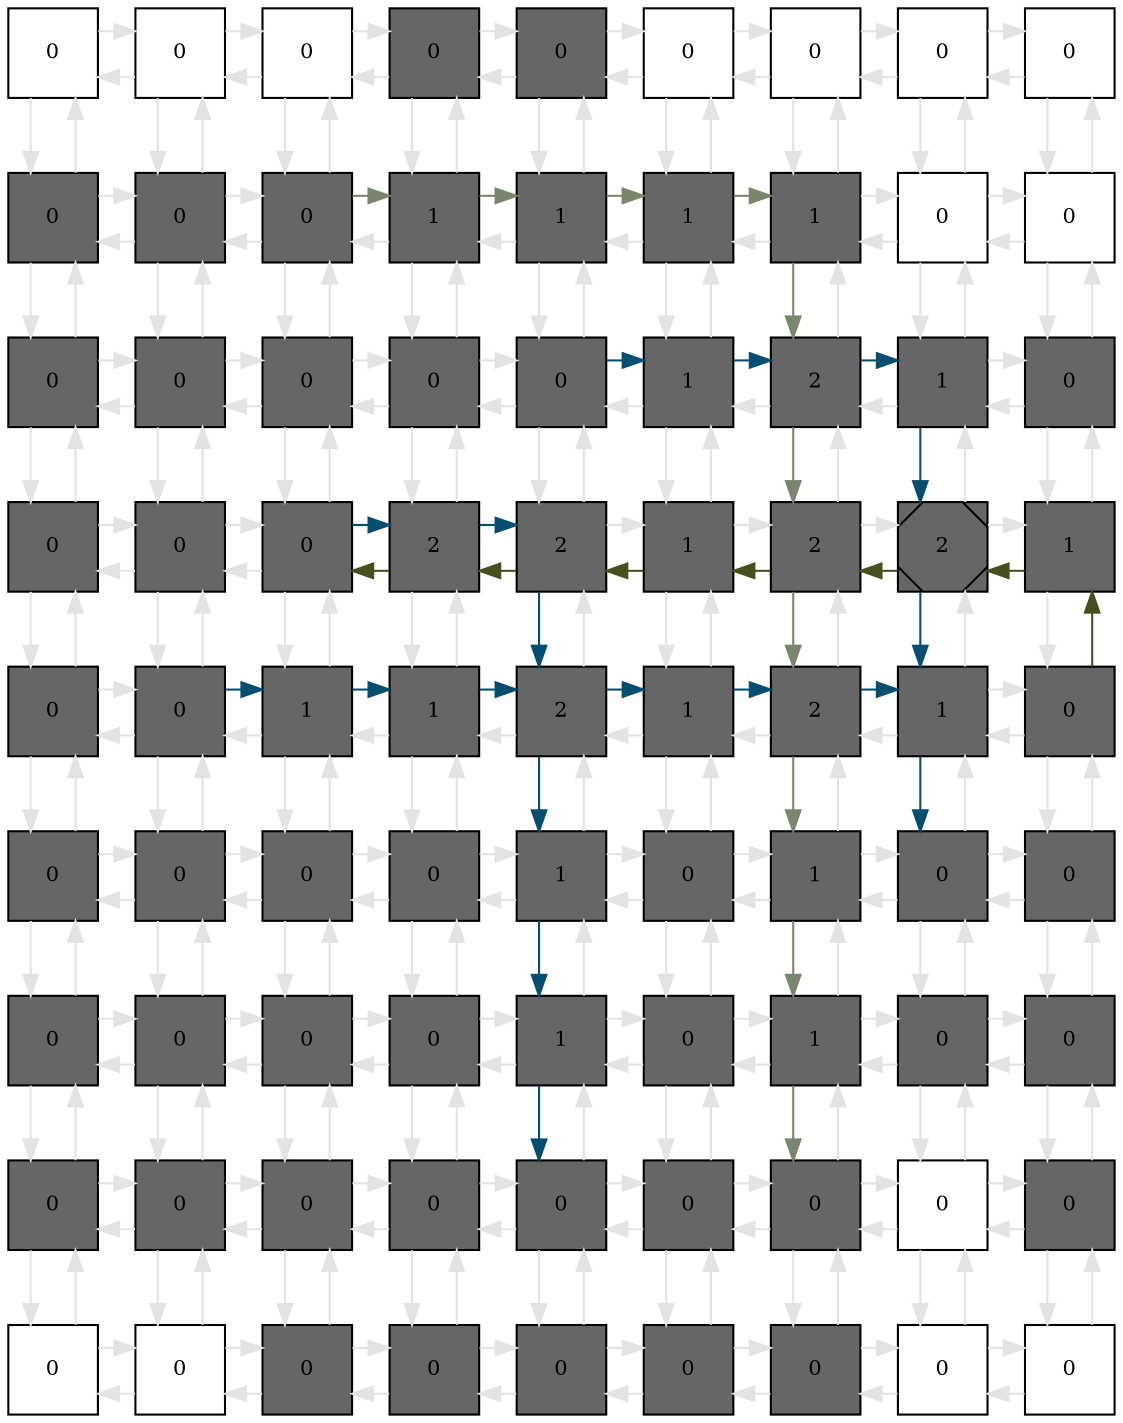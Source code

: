 digraph layout  {
rankdir=TB;
splines=ortho;
node [fixedsize=false, style=filled, width="0.6"];
edge [constraint=false];
0 [fillcolor="#FFFFFF", fontsize=10, label=0, shape=square, tooltip="name: None,\nin_degree: 2,\nout_degree: 2"];
1 [fillcolor="#FFFFFF", fontsize=10, label=0, shape=square, tooltip="name: None,\nin_degree: 3,\nout_degree: 3"];
2 [fillcolor="#FFFFFF", fontsize=10, label=0, shape=square, tooltip="name: None,\nin_degree: 3,\nout_degree: 3"];
3 [fillcolor="#666666", fontsize=10, label=0, shape=square, tooltip="name:  Apo ,\nin_degree: 3,\nout_degree: 3"];
4 [fillcolor="#666666", fontsize=10, label=0, shape=square, tooltip="name:  Cl_PARP ,\nin_degree: 3,\nout_degree: 3"];
5 [fillcolor="#FFFFFF", fontsize=10, label=0, shape=square, tooltip="name: None,\nin_degree: 3,\nout_degree: 3"];
6 [fillcolor="#FFFFFF", fontsize=10, label=0, shape=square, tooltip="name: None,\nin_degree: 3,\nout_degree: 3"];
7 [fillcolor="#FFFFFF", fontsize=10, label=0, shape=square, tooltip="name: None,\nin_degree: 3,\nout_degree: 3"];
8 [fillcolor="#FFFFFF", fontsize=10, label=0, shape=square, tooltip="name: None,\nin_degree: 2,\nout_degree: 2"];
9 [fillcolor="#666666", fontsize=10, label=0, shape=square, tooltip="name:  SHP1 ,\nin_degree: 3,\nout_degree: 3"];
10 [fillcolor="#666666", fontsize=10, label=0, shape=square, tooltip="name:  RAS ,\nin_degree: 4,\nout_degree: 4"];
11 [fillcolor="#666666", fontsize=10, label=0, shape=square, tooltip="name:  RAF ,\nin_degree: 4,\nout_degree: 4"];
12 [fillcolor="#666666", fontsize=10, label=1, shape=square, tooltip="name:  Smac ,\nin_degree: 4,\nout_degree: 4"];
13 [fillcolor="#666666", fontsize=10, label=1, shape=square, tooltip="name:  Cas9 ,\nin_degree: 4,\nout_degree: 4"];
14 [fillcolor="#666666", fontsize=10, label=1, shape=square, tooltip="name:  Cytc ,\nin_degree: 4,\nout_degree: 4"];
15 [fillcolor="#666666", fontsize=10, label=1, shape=square, tooltip="name:  MITO ,\nin_degree: 4,\nout_degree: 4"];
16 [fillcolor="#FFFFFF", fontsize=10, label=0, shape=square, tooltip="name: None,\nin_degree: 4,\nout_degree: 4"];
17 [fillcolor="#FFFFFF", fontsize=10, label=0, shape=square, tooltip="name: None,\nin_degree: 3,\nout_degree: 3"];
18 [fillcolor="#666666", fontsize=10, label=0, shape=square, tooltip="name:  gp130 ,\nin_degree: 3,\nout_degree: 3"];
19 [fillcolor="#666666", fontsize=10, label=0, shape=square, tooltip="name:  JAK1 ,\nin_degree: 4,\nout_degree: 4"];
20 [fillcolor="#666666", fontsize=10, label=0, shape=square, tooltip="name:  STAT3 ,\nin_degree: 4,\nout_degree: 4"];
21 [fillcolor="#666666", fontsize=10, label=0, shape=square, tooltip="name:  XIAP ,\nin_degree: 4,\nout_degree: 4"];
22 [fillcolor="#666666", fontsize=10, label=0, shape=square, tooltip="name:  Cas3 ,\nin_degree: 4,\nout_degree: 4"];
23 [fillcolor="#666666", fontsize=10, label=1, shape=square, tooltip="name:  FLIP ,\nin_degree: 4,\nout_degree: 4"];
24 [fillcolor="#666666", fontsize=10, label=2, shape=square, tooltip="name:  Cas8 ,\nin_degree: 4,\nout_degree: 4"];
25 [fillcolor="#666666", fontsize=10, label=1, shape=square, tooltip="name:  Fas ,\nin_degree: 4,\nout_degree: 4"];
26 [fillcolor="#666666", fontsize=10, label=0, shape=square, tooltip="name:  FasL ,\nin_degree: 3,\nout_degree: 3"];
27 [fillcolor="#666666", fontsize=10, label=0, shape=square, tooltip="name:  JAK2 ,\nin_degree: 3,\nout_degree: 3"];
28 [fillcolor="#666666", fontsize=10, label=0, shape=square, tooltip="name:  IL6 ,\nin_degree: 4,\nout_degree: 4"];
29 [fillcolor="#666666", fontsize=10, label=0, shape=square, tooltip="name:  pSTAT3 ,\nin_degree: 4,\nout_degree: 4"];
30 [fillcolor="#666666", fontsize=10, label=2, shape=square, tooltip="name:  pNFKB ,\nin_degree: 4,\nout_degree: 4"];
31 [fillcolor="#666666", fontsize=10, label=2, shape=square, tooltip="name:  BCL2 ,\nin_degree: 4,\nout_degree: 4"];
32 [fillcolor="#666666", fontsize=10, label=1, shape=square, tooltip="name:  Bclxl ,\nin_degree: 4,\nout_degree: 4"];
33 [fillcolor="#666666", fontsize=10, label=2, shape=square, tooltip="name:  BAX ,\nin_degree: 4,\nout_degree: 4"];
34 [fillcolor="#666666", fontsize=10, label=2, shape=Msquare, tooltip="name:  BID ,\nin_degree: 4,\nout_degree: 4"];
35 [fillcolor="#666666", fontsize=10, label=1, shape=square, tooltip="name:  cJun ,\nin_degree: 3,\nout_degree: 3"];
36 [fillcolor="#666666", fontsize=10, label=0, shape=square, tooltip="name:  PI3K ,\nin_degree: 3,\nout_degree: 3"];
37 [fillcolor="#666666", fontsize=10, label=0, shape=square, tooltip="name:  Bort ,\nin_degree: 4,\nout_degree: 4"];
38 [fillcolor="#666666", fontsize=10, label=1, shape=square, tooltip="name:  pIKB ,\nin_degree: 4,\nout_degree: 4"];
39 [fillcolor="#666666", fontsize=10, label=1, shape=square, tooltip="name:  X ,\nin_degree: 4,\nout_degree: 4"];
40 [fillcolor="#666666", fontsize=10, label=2, shape=square, tooltip="name:  BAD ,\nin_degree: 4,\nout_degree: 4"];
41 [fillcolor="#666666", fontsize=10, label=1, shape=square, tooltip="name:  p53 ,\nin_degree: 4,\nout_degree: 4"];
42 [fillcolor="#666666", fontsize=10, label=2, shape=square, tooltip="name:  DNAPK ,\nin_degree: 4,\nout_degree: 4"];
43 [fillcolor="#666666", fontsize=10, label=1, shape=square, tooltip="name:  Prot ,\nin_degree: 4,\nout_degree: 4"];
44 [fillcolor="#666666", fontsize=10, label=0, shape=square, tooltip="name:  JNK ,\nin_degree: 3,\nout_degree: 3"];
45 [fillcolor="#666666", fontsize=10, label=0, shape=square, tooltip="name:  TNFA ,\nin_degree: 3,\nout_degree: 3"];
46 [fillcolor="#666666", fontsize=10, label=0, shape=square, tooltip="name:  RIP ,\nin_degree: 4,\nout_degree: 4"];
47 [fillcolor="#666666", fontsize=10, label=0, shape=square, tooltip="name:  IKK ,\nin_degree: 4,\nout_degree: 4"];
48 [fillcolor="#666666", fontsize=10, label=0, shape=square, tooltip="name:  p27 ,\nin_degree: 4,\nout_degree: 4"];
49 [fillcolor="#666666", fontsize=10, label=1, shape=square, tooltip="name:  AKT ,\nin_degree: 4,\nout_degree: 4"];
50 [fillcolor="#666666", fontsize=10, label=0, shape=square, tooltip="name:  MDM ,\nin_degree: 4,\nout_degree: 4"];
51 [fillcolor="#666666", fontsize=10, label=1, shape=square, tooltip="name:  ATM ,\nin_degree: 4,\nout_degree: 4"];
52 [fillcolor="#666666", fontsize=10, label=0, shape=square, tooltip="name:  DNAdam ,\nin_degree: 4,\nout_degree: 4"];
53 [fillcolor="#666666", fontsize=10, label=0, shape=square, tooltip="name:  MKK4 ,\nin_degree: 3,\nout_degree: 3"];
54 [fillcolor="#666666", fontsize=10, label=0, shape=square, tooltip="name:  TRAF3 ,\nin_degree: 3,\nout_degree: 3"];
55 [fillcolor="#666666", fontsize=10, label=0, shape=square, tooltip="name:  NIK ,\nin_degree: 4,\nout_degree: 4"];
56 [fillcolor="#666666", fontsize=10, label=0, shape=square, tooltip="name:  GROWTH ,\nin_degree: 4,\nout_degree: 4"];
57 [fillcolor="#666666", fontsize=10, label=0, shape=square, tooltip="name:  CDK4 ,\nin_degree: 4,\nout_degree: 4"];
58 [fillcolor="#666666", fontsize=10, label=1, shape=square, tooltip="name:  p21 ,\nin_degree: 4,\nout_degree: 4"];
59 [fillcolor="#666666", fontsize=10, label=0, shape=square, tooltip="name:  PTEN ,\nin_degree: 4,\nout_degree: 4"];
60 [fillcolor="#666666", fontsize=10, label=1, shape=square, tooltip="name:  PIP3 ,\nin_degree: 4,\nout_degree: 4"];
61 [fillcolor="#666666", fontsize=10, label=0, shape=square, tooltip="name:  STRESS ,\nin_degree: 4,\nout_degree: 4"];
62 [fillcolor="#666666", fontsize=10, label=0, shape=square, tooltip="name:  RAC ,\nin_degree: 3,\nout_degree: 3"];
63 [fillcolor="#666666", fontsize=10, label=0, shape=square, tooltip="name:  CIAP ,\nin_degree: 3,\nout_degree: 3"];
64 [fillcolor="#666666", fontsize=10, label=0, shape=square, tooltip="name:  TNFAR ,\nin_degree: 4,\nout_degree: 4"];
65 [fillcolor="#666666", fontsize=10, label=0, shape=square, tooltip="name:  pRB ,\nin_degree: 4,\nout_degree: 4"];
66 [fillcolor="#666666", fontsize=10, label=0, shape=square, tooltip="name:  CDK2 ,\nin_degree: 4,\nout_degree: 4"];
67 [fillcolor="#666666", fontsize=10, label=0, shape=square, tooltip="name:  MYC ,\nin_degree: 4,\nout_degree: 4"];
68 [fillcolor="#666666", fontsize=10, label=0, shape=square, tooltip="name:  MEKK ,\nin_degree: 4,\nout_degree: 4"];
69 [fillcolor="#666666", fontsize=10, label=0, shape=square, tooltip="name:  MEK1 ,\nin_degree: 4,\nout_degree: 4"];
70 [fillcolor="#FFFFFF", fontsize=10, label=0, shape=square, tooltip="name: None,\nin_degree: 4,\nout_degree: 4"];
71 [fillcolor="#666666", fontsize=10, label=0, shape=square, tooltip="name:  MEKK2 ,\nin_degree: 3,\nout_degree: 3"];
72 [fillcolor="#FFFFFF", fontsize=10, label=0, shape=square, tooltip="name: None,\nin_degree: 2,\nout_degree: 2"];
73 [fillcolor="#FFFFFF", fontsize=10, label=0, shape=square, tooltip="name: None,\nin_degree: 3,\nout_degree: 3"];
74 [fillcolor="#666666", fontsize=10, label=0, shape=square, tooltip="name:  CDK6 ,\nin_degree: 3,\nout_degree: 3"];
75 [fillcolor="#666666", fontsize=10, label=0, shape=square, tooltip="name:  CYCE ,\nin_degree: 3,\nout_degree: 3"];
76 [fillcolor="#666666", fontsize=10, label=0, shape=square, tooltip="name:  CYCD ,\nin_degree: 3,\nout_degree: 3"];
77 [fillcolor="#666666", fontsize=10, label=0, shape=square, tooltip="name:  ERK ,\nin_degree: 3,\nout_degree: 3"];
78 [fillcolor="#666666", fontsize=10, label=0, shape=square, tooltip="name:  MAPK ,\nin_degree: 3,\nout_degree: 3"];
79 [fillcolor="#FFFFFF", fontsize=10, label=0, shape=square, tooltip="name: None,\nin_degree: 3,\nout_degree: 3"];
80 [fillcolor="#FFFFFF", fontsize=10, label=0, shape=square, tooltip="name: None,\nin_degree: 2,\nout_degree: 2"];
0 -> 1  [color=grey89, style="penwidth(0.1)", tooltip=" ", weight=1];
0 -> 9  [color=grey89, style="penwidth(0.1)", tooltip=" ", weight=1];
1 -> 0  [color=grey89, style="penwidth(0.1)", tooltip=" ", weight=1];
1 -> 2  [color=grey89, style="penwidth(0.1)", tooltip=" ", weight=1];
1 -> 10  [color=grey89, style="penwidth(0.1)", tooltip=" ", weight=1];
2 -> 1  [color=grey89, style="penwidth(0.1)", tooltip=" ", weight=1];
2 -> 3  [color=grey89, style="penwidth(0.1)", tooltip=" ", weight=1];
2 -> 11  [color=grey89, style="penwidth(0.1)", tooltip=" ", weight=1];
3 -> 2  [color=grey89, style="penwidth(0.1)", tooltip=" ", weight=1];
3 -> 4  [color=grey89, style="penwidth(0.1)", tooltip=" ", weight=1];
3 -> 12  [color=grey89, style="penwidth(0.1)", tooltip=" ", weight=1];
4 -> 3  [color=grey89, style="penwidth(0.1)", tooltip=" ", weight=1];
4 -> 5  [color=grey89, style="penwidth(0.1)", tooltip=" ", weight=1];
4 -> 13  [color=grey89, style="penwidth(0.1)", tooltip=" ", weight=1];
5 -> 4  [color=grey89, style="penwidth(0.1)", tooltip=" ", weight=1];
5 -> 6  [color=grey89, style="penwidth(0.1)", tooltip=" ", weight=1];
5 -> 14  [color=grey89, style="penwidth(0.1)", tooltip=" ", weight=1];
6 -> 5  [color=grey89, style="penwidth(0.1)", tooltip=" ", weight=1];
6 -> 7  [color=grey89, style="penwidth(0.1)", tooltip=" ", weight=1];
6 -> 15  [color=grey89, style="penwidth(0.1)", tooltip=" ", weight=1];
7 -> 6  [color=grey89, style="penwidth(0.1)", tooltip=" ", weight=1];
7 -> 8  [color=grey89, style="penwidth(0.1)", tooltip=" ", weight=1];
7 -> 16  [color=grey89, style="penwidth(0.1)", tooltip=" ", weight=1];
8 -> 7  [color=grey89, style="penwidth(0.1)", tooltip=" ", weight=1];
8 -> 17  [color=grey89, style="penwidth(0.1)", tooltip=" ", weight=1];
9 -> 0  [color=grey89, style="penwidth(0.1)", tooltip=" ", weight=1];
9 -> 10  [color=grey89, style="penwidth(0.1)", tooltip=" ", weight=1];
9 -> 18  [color=grey89, style="penwidth(0.1)", tooltip=" ", weight=1];
10 -> 1  [color=grey89, style="penwidth(0.1)", tooltip=" ", weight=1];
10 -> 9  [color=grey89, style="penwidth(0.1)", tooltip=" ", weight=1];
10 -> 11  [color=grey89, style="penwidth(0.1)", tooltip=" ", weight=1];
10 -> 19  [color=grey89, style="penwidth(0.1)", tooltip=" ", weight=1];
11 -> 2  [color=grey89, style="penwidth(0.1)", tooltip=" ", weight=1];
11 -> 10  [color=grey89, style="penwidth(0.1)", tooltip=" ", weight=1];
11 -> 12  [color="#78866C", style="penwidth(0.1)", tooltip="11( RAF ) to 69( MEK1 )", weight=1];
11 -> 20  [color=grey89, style="penwidth(0.1)", tooltip=" ", weight=1];
12 -> 3  [color=grey89, style="penwidth(0.1)", tooltip=" ", weight=1];
12 -> 11  [color=grey89, style="penwidth(0.1)", tooltip=" ", weight=1];
12 -> 13  [color="#78866C", style="penwidth(0.1)", tooltip="11( RAF ) to 69( MEK1 )", weight=1];
12 -> 21  [color=grey89, style="penwidth(0.1)", tooltip=" ", weight=1];
13 -> 4  [color=grey89, style="penwidth(0.1)", tooltip=" ", weight=1];
13 -> 12  [color=grey89, style="penwidth(0.1)", tooltip=" ", weight=1];
13 -> 14  [color="#78866C", style="penwidth(0.1)", tooltip="11( RAF ) to 69( MEK1 )", weight=1];
13 -> 22  [color=grey89, style="penwidth(0.1)", tooltip=" ", weight=1];
14 -> 5  [color=grey89, style="penwidth(0.1)", tooltip=" ", weight=1];
14 -> 13  [color=grey89, style="penwidth(0.1)", tooltip=" ", weight=1];
14 -> 15  [color="#78866C", style="penwidth(0.1)", tooltip="11( RAF ) to 69( MEK1 )", weight=1];
14 -> 23  [color=grey89, style="penwidth(0.1)", tooltip=" ", weight=1];
15 -> 6  [color=grey89, style="penwidth(0.1)", tooltip=" ", weight=1];
15 -> 14  [color=grey89, style="penwidth(0.1)", tooltip=" ", weight=1];
15 -> 16  [color=grey89, style="penwidth(0.1)", tooltip=" ", weight=1];
15 -> 24  [color="#78866C", style="penwidth(0.1)", tooltip="11( RAF ) to 69( MEK1 )", weight=1];
16 -> 7  [color=grey89, style="penwidth(0.1)", tooltip=" ", weight=1];
16 -> 15  [color=grey89, style="penwidth(0.1)", tooltip=" ", weight=1];
16 -> 17  [color=grey89, style="penwidth(0.1)", tooltip=" ", weight=1];
16 -> 25  [color=grey89, style="penwidth(0.1)", tooltip=" ", weight=1];
17 -> 8  [color=grey89, style="penwidth(0.1)", tooltip=" ", weight=1];
17 -> 16  [color=grey89, style="penwidth(0.1)", tooltip=" ", weight=1];
17 -> 26  [color=grey89, style="penwidth(0.1)", tooltip=" ", weight=1];
18 -> 9  [color=grey89, style="penwidth(0.1)", tooltip=" ", weight=1];
18 -> 19  [color=grey89, style="penwidth(0.1)", tooltip=" ", weight=1];
18 -> 27  [color=grey89, style="penwidth(0.1)", tooltip=" ", weight=1];
19 -> 10  [color=grey89, style="penwidth(0.1)", tooltip=" ", weight=1];
19 -> 18  [color=grey89, style="penwidth(0.1)", tooltip=" ", weight=1];
19 -> 20  [color=grey89, style="penwidth(0.1)", tooltip=" ", weight=1];
19 -> 28  [color=grey89, style="penwidth(0.1)", tooltip=" ", weight=1];
20 -> 11  [color=grey89, style="penwidth(0.1)", tooltip=" ", weight=1];
20 -> 19  [color=grey89, style="penwidth(0.1)", tooltip=" ", weight=1];
20 -> 21  [color=grey89, style="penwidth(0.1)", tooltip=" ", weight=1];
20 -> 29  [color=grey89, style="penwidth(0.1)", tooltip=" ", weight=1];
21 -> 12  [color=grey89, style="penwidth(0.1)", tooltip=" ", weight=1];
21 -> 20  [color=grey89, style="penwidth(0.1)", tooltip=" ", weight=1];
21 -> 22  [color=grey89, style="penwidth(0.1)", tooltip=" ", weight=1];
21 -> 30  [color=grey89, style="penwidth(0.1)", tooltip=" ", weight=1];
22 -> 13  [color=grey89, style="penwidth(0.1)", tooltip=" ", weight=1];
22 -> 21  [color=grey89, style="penwidth(0.1)", tooltip=" ", weight=1];
22 -> 23  [color="#064E70", style="penwidth(0.1)", tooltip="22( Cas3 ) to 52( DNAdam )", weight=1];
22 -> 31  [color=grey89, style="penwidth(0.1)", tooltip=" ", weight=1];
23 -> 14  [color=grey89, style="penwidth(0.1)", tooltip=" ", weight=1];
23 -> 22  [color=grey89, style="penwidth(0.1)", tooltip=" ", weight=1];
23 -> 24  [color="#064E70", style="penwidth(0.1)", tooltip="22( Cas3 ) to 52( DNAdam )", weight=1];
23 -> 32  [color=grey89, style="penwidth(0.1)", tooltip=" ", weight=1];
24 -> 15  [color=grey89, style="penwidth(0.1)", tooltip=" ", weight=1];
24 -> 23  [color=grey89, style="penwidth(0.1)", tooltip=" ", weight=1];
24 -> 25  [color="#064E70", style="penwidth(0.1)", tooltip="22( Cas3 ) to 52( DNAdam )", weight=1];
24 -> 33  [color="#78866C", style="penwidth(0.1)", tooltip="11( RAF ) to 69( MEK1 )", weight=1];
25 -> 16  [color=grey89, style="penwidth(0.1)", tooltip=" ", weight=1];
25 -> 24  [color=grey89, style="penwidth(0.1)", tooltip=" ", weight=1];
25 -> 26  [color=grey89, style="penwidth(0.1)", tooltip=" ", weight=1];
25 -> 34  [color="#064E70", style="penwidth(0.1)", tooltip="22( Cas3 ) to 52( DNAdam )", weight=1];
26 -> 17  [color=grey89, style="penwidth(0.1)", tooltip=" ", weight=1];
26 -> 25  [color=grey89, style="penwidth(0.1)", tooltip=" ", weight=1];
26 -> 35  [color=grey89, style="penwidth(0.1)", tooltip=" ", weight=1];
27 -> 18  [color=grey89, style="penwidth(0.1)", tooltip=" ", weight=1];
27 -> 28  [color=grey89, style="penwidth(0.1)", tooltip=" ", weight=1];
27 -> 36  [color=grey89, style="penwidth(0.1)", tooltip=" ", weight=1];
28 -> 19  [color=grey89, style="penwidth(0.1)", tooltip=" ", weight=1];
28 -> 27  [color=grey89, style="penwidth(0.1)", tooltip=" ", weight=1];
28 -> 29  [color=grey89, style="penwidth(0.1)", tooltip=" ", weight=1];
28 -> 37  [color=grey89, style="penwidth(0.1)", tooltip=" ", weight=1];
29 -> 20  [color=grey89, style="penwidth(0.1)", tooltip=" ", weight=1];
29 -> 28  [color=grey89, style="penwidth(0.1)", tooltip=" ", weight=1];
29 -> 30  [color="#064E70", style="penwidth(0.1)", tooltip="29( pSTAT3 ) to 67( MYC )", weight=1];
29 -> 38  [color=grey89, style="penwidth(0.1)", tooltip=" ", weight=1];
30 -> 21  [color=grey89, style="penwidth(0.1)", tooltip=" ", weight=1];
30 -> 29  [color="#494E1D", style="penwidth(0.1)", tooltip="44( JNK ) to 29( pSTAT3 )", weight=1];
30 -> 31  [color="#064E70", style="penwidth(0.1)", tooltip="29( pSTAT3 ) to 67( MYC )", weight=1];
30 -> 39  [color=grey89, style="penwidth(0.1)", tooltip=" ", weight=1];
31 -> 22  [color=grey89, style="penwidth(0.1)", tooltip=" ", weight=1];
31 -> 30  [color="#494E1D", style="penwidth(0.1)", tooltip="44( JNK ) to 29( pSTAT3 )", weight=1];
31 -> 32  [color=grey89, style="penwidth(0.1)", tooltip=" ", weight=1];
31 -> 40  [color="#064E70", style="penwidth(0.1)", tooltip="29( pSTAT3 ) to 67( MYC )", weight=1];
32 -> 23  [color=grey89, style="penwidth(0.1)", tooltip=" ", weight=1];
32 -> 31  [color="#494E1D", style="penwidth(0.1)", tooltip="44( JNK ) to 29( pSTAT3 )", weight=1];
32 -> 33  [color=grey89, style="penwidth(0.1)", tooltip=" ", weight=1];
32 -> 41  [color=grey89, style="penwidth(0.1)", tooltip=" ", weight=1];
33 -> 24  [color=grey89, style="penwidth(0.1)", tooltip=" ", weight=1];
33 -> 32  [color="#494E1D", style="penwidth(0.1)", tooltip="44( JNK ) to 29( pSTAT3 )", weight=1];
33 -> 34  [color=grey89, style="penwidth(0.1)", tooltip=" ", weight=1];
33 -> 42  [color="#78866C", style="penwidth(0.1)", tooltip="11( RAF ) to 69( MEK1 )", weight=1];
34 -> 25  [color=grey89, style="penwidth(0.1)", tooltip=" ", weight=1];
34 -> 33  [color="#494E1D", style="penwidth(0.1)", tooltip="44( JNK ) to 29( pSTAT3 )", weight=1];
34 -> 35  [color=grey89, style="penwidth(0.1)", tooltip=" ", weight=1];
34 -> 43  [color="#064E70", style="penwidth(0.1)", tooltip="22( Cas3 ) to 52( DNAdam )", weight=1];
35 -> 26  [color=grey89, style="penwidth(0.1)", tooltip=" ", weight=1];
35 -> 34  [color="#494E1D", style="penwidth(0.1)", tooltip="44( JNK ) to 29( pSTAT3 )", weight=1];
35 -> 44  [color=grey89, style="penwidth(0.1)", tooltip=" ", weight=1];
36 -> 27  [color=grey89, style="penwidth(0.1)", tooltip=" ", weight=1];
36 -> 37  [color=grey89, style="penwidth(0.1)", tooltip=" ", weight=1];
36 -> 45  [color=grey89, style="penwidth(0.1)", tooltip=" ", weight=1];
37 -> 28  [color=grey89, style="penwidth(0.1)", tooltip=" ", weight=1];
37 -> 36  [color=grey89, style="penwidth(0.1)", tooltip=" ", weight=1];
37 -> 38  [color="#064E70", style="penwidth(0.1)", tooltip="37( Bort ) to 43( Prot )", weight=1];
37 -> 46  [color=grey89, style="penwidth(0.1)", tooltip=" ", weight=1];
38 -> 29  [color=grey89, style="penwidth(0.1)", tooltip=" ", weight=1];
38 -> 37  [color=grey89, style="penwidth(0.1)", tooltip=" ", weight=1];
38 -> 39  [color="#064E70", style="penwidth(0.1)", tooltip="37( Bort ) to 43( Prot )", weight=1];
38 -> 47  [color=grey89, style="penwidth(0.1)", tooltip=" ", weight=1];
39 -> 30  [color=grey89, style="penwidth(0.1)", tooltip=" ", weight=1];
39 -> 38  [color=grey89, style="penwidth(0.1)", tooltip=" ", weight=1];
39 -> 40  [color="#064E70", style="penwidth(0.1)", tooltip="37( Bort ) to 43( Prot )", weight=1];
39 -> 48  [color=grey89, style="penwidth(0.1)", tooltip=" ", weight=1];
40 -> 31  [color=grey89, style="penwidth(0.1)", tooltip=" ", weight=1];
40 -> 39  [color=grey89, style="penwidth(0.1)", tooltip=" ", weight=1];
40 -> 41  [color="#064E70", style="penwidth(0.1)", tooltip="37( Bort ) to 43( Prot )", weight=1];
40 -> 49  [color="#064E70", style="penwidth(0.1)", tooltip="29( pSTAT3 ) to 67( MYC )", weight=1];
41 -> 32  [color=grey89, style="penwidth(0.1)", tooltip=" ", weight=1];
41 -> 40  [color=grey89, style="penwidth(0.1)", tooltip=" ", weight=1];
41 -> 42  [color="#064E70", style="penwidth(0.1)", tooltip="37( Bort ) to 43( Prot )", weight=1];
41 -> 50  [color=grey89, style="penwidth(0.1)", tooltip=" ", weight=1];
42 -> 33  [color=grey89, style="penwidth(0.1)", tooltip=" ", weight=1];
42 -> 41  [color=grey89, style="penwidth(0.1)", tooltip=" ", weight=1];
42 -> 43  [color="#064E70", style="penwidth(0.1)", tooltip="37( Bort ) to 43( Prot )", weight=1];
42 -> 51  [color="#78866C", style="penwidth(0.1)", tooltip="11( RAF ) to 69( MEK1 )", weight=1];
43 -> 34  [color=grey89, style="penwidth(0.1)", tooltip=" ", weight=1];
43 -> 42  [color=grey89, style="penwidth(0.1)", tooltip=" ", weight=1];
43 -> 44  [color=grey89, style="penwidth(0.1)", tooltip=" ", weight=1];
43 -> 52  [color="#064E70", style="penwidth(0.1)", tooltip="22( Cas3 ) to 52( DNAdam )", weight=1];
44 -> 35  [color="#494E1D", style="penwidth(0.1)", tooltip="44( JNK ) to 29( pSTAT3 )", weight=1];
44 -> 43  [color=grey89, style="penwidth(0.1)", tooltip=" ", weight=1];
44 -> 53  [color=grey89, style="penwidth(0.1)", tooltip=" ", weight=1];
45 -> 36  [color=grey89, style="penwidth(0.1)", tooltip=" ", weight=1];
45 -> 46  [color=grey89, style="penwidth(0.1)", tooltip=" ", weight=1];
45 -> 54  [color=grey89, style="penwidth(0.1)", tooltip=" ", weight=1];
46 -> 37  [color=grey89, style="penwidth(0.1)", tooltip=" ", weight=1];
46 -> 45  [color=grey89, style="penwidth(0.1)", tooltip=" ", weight=1];
46 -> 47  [color=grey89, style="penwidth(0.1)", tooltip=" ", weight=1];
46 -> 55  [color=grey89, style="penwidth(0.1)", tooltip=" ", weight=1];
47 -> 38  [color=grey89, style="penwidth(0.1)", tooltip=" ", weight=1];
47 -> 46  [color=grey89, style="penwidth(0.1)", tooltip=" ", weight=1];
47 -> 48  [color=grey89, style="penwidth(0.1)", tooltip=" ", weight=1];
47 -> 56  [color=grey89, style="penwidth(0.1)", tooltip=" ", weight=1];
48 -> 39  [color=grey89, style="penwidth(0.1)", tooltip=" ", weight=1];
48 -> 47  [color=grey89, style="penwidth(0.1)", tooltip=" ", weight=1];
48 -> 49  [color=grey89, style="penwidth(0.1)", tooltip=" ", weight=1];
48 -> 57  [color=grey89, style="penwidth(0.1)", tooltip=" ", weight=1];
49 -> 40  [color=grey89, style="penwidth(0.1)", tooltip=" ", weight=1];
49 -> 48  [color=grey89, style="penwidth(0.1)", tooltip=" ", weight=1];
49 -> 50  [color=grey89, style="penwidth(0.1)", tooltip=" ", weight=1];
49 -> 58  [color="#064E70", style="penwidth(0.1)", tooltip="29( pSTAT3 ) to 67( MYC )", weight=1];
50 -> 41  [color=grey89, style="penwidth(0.1)", tooltip=" ", weight=1];
50 -> 49  [color=grey89, style="penwidth(0.1)", tooltip=" ", weight=1];
50 -> 51  [color=grey89, style="penwidth(0.1)", tooltip=" ", weight=1];
50 -> 59  [color=grey89, style="penwidth(0.1)", tooltip=" ", weight=1];
51 -> 42  [color=grey89, style="penwidth(0.1)", tooltip=" ", weight=1];
51 -> 50  [color=grey89, style="penwidth(0.1)", tooltip=" ", weight=1];
51 -> 52  [color=grey89, style="penwidth(0.1)", tooltip=" ", weight=1];
51 -> 60  [color="#78866C", style="penwidth(0.1)", tooltip="11( RAF ) to 69( MEK1 )", weight=1];
52 -> 43  [color=grey89, style="penwidth(0.1)", tooltip=" ", weight=1];
52 -> 51  [color=grey89, style="penwidth(0.1)", tooltip=" ", weight=1];
52 -> 53  [color=grey89, style="penwidth(0.1)", tooltip=" ", weight=1];
52 -> 61  [color=grey89, style="penwidth(0.1)", tooltip=" ", weight=1];
53 -> 44  [color=grey89, style="penwidth(0.1)", tooltip=" ", weight=1];
53 -> 52  [color=grey89, style="penwidth(0.1)", tooltip=" ", weight=1];
53 -> 62  [color=grey89, style="penwidth(0.1)", tooltip=" ", weight=1];
54 -> 45  [color=grey89, style="penwidth(0.1)", tooltip=" ", weight=1];
54 -> 55  [color=grey89, style="penwidth(0.1)", tooltip=" ", weight=1];
54 -> 63  [color=grey89, style="penwidth(0.1)", tooltip=" ", weight=1];
55 -> 46  [color=grey89, style="penwidth(0.1)", tooltip=" ", weight=1];
55 -> 54  [color=grey89, style="penwidth(0.1)", tooltip=" ", weight=1];
55 -> 56  [color=grey89, style="penwidth(0.1)", tooltip=" ", weight=1];
55 -> 64  [color=grey89, style="penwidth(0.1)", tooltip=" ", weight=1];
56 -> 47  [color=grey89, style="penwidth(0.1)", tooltip=" ", weight=1];
56 -> 55  [color=grey89, style="penwidth(0.1)", tooltip=" ", weight=1];
56 -> 57  [color=grey89, style="penwidth(0.1)", tooltip=" ", weight=1];
56 -> 65  [color=grey89, style="penwidth(0.1)", tooltip=" ", weight=1];
57 -> 48  [color=grey89, style="penwidth(0.1)", tooltip=" ", weight=1];
57 -> 56  [color=grey89, style="penwidth(0.1)", tooltip=" ", weight=1];
57 -> 58  [color=grey89, style="penwidth(0.1)", tooltip=" ", weight=1];
57 -> 66  [color=grey89, style="penwidth(0.1)", tooltip=" ", weight=1];
58 -> 49  [color=grey89, style="penwidth(0.1)", tooltip=" ", weight=1];
58 -> 57  [color=grey89, style="penwidth(0.1)", tooltip=" ", weight=1];
58 -> 59  [color=grey89, style="penwidth(0.1)", tooltip=" ", weight=1];
58 -> 67  [color="#064E70", style="penwidth(0.1)", tooltip="29( pSTAT3 ) to 67( MYC )", weight=1];
59 -> 50  [color=grey89, style="penwidth(0.1)", tooltip=" ", weight=1];
59 -> 58  [color=grey89, style="penwidth(0.1)", tooltip=" ", weight=1];
59 -> 60  [color=grey89, style="penwidth(0.1)", tooltip=" ", weight=1];
59 -> 68  [color=grey89, style="penwidth(0.1)", tooltip=" ", weight=1];
60 -> 51  [color=grey89, style="penwidth(0.1)", tooltip=" ", weight=1];
60 -> 59  [color=grey89, style="penwidth(0.1)", tooltip=" ", weight=1];
60 -> 61  [color=grey89, style="penwidth(0.1)", tooltip=" ", weight=1];
60 -> 69  [color="#78866C", style="penwidth(0.1)", tooltip="11( RAF ) to 69( MEK1 )", weight=1];
61 -> 52  [color=grey89, style="penwidth(0.1)", tooltip=" ", weight=1];
61 -> 60  [color=grey89, style="penwidth(0.1)", tooltip=" ", weight=1];
61 -> 62  [color=grey89, style="penwidth(0.1)", tooltip=" ", weight=1];
61 -> 70  [color=grey89, style="penwidth(0.1)", tooltip=" ", weight=1];
62 -> 53  [color=grey89, style="penwidth(0.1)", tooltip=" ", weight=1];
62 -> 61  [color=grey89, style="penwidth(0.1)", tooltip=" ", weight=1];
62 -> 71  [color=grey89, style="penwidth(0.1)", tooltip=" ", weight=1];
63 -> 54  [color=grey89, style="penwidth(0.1)", tooltip=" ", weight=1];
63 -> 64  [color=grey89, style="penwidth(0.1)", tooltip=" ", weight=1];
63 -> 72  [color=grey89, style="penwidth(0.1)", tooltip=" ", weight=1];
64 -> 55  [color=grey89, style="penwidth(0.1)", tooltip=" ", weight=1];
64 -> 63  [color=grey89, style="penwidth(0.1)", tooltip=" ", weight=1];
64 -> 65  [color=grey89, style="penwidth(0.1)", tooltip=" ", weight=1];
64 -> 73  [color=grey89, style="penwidth(0.1)", tooltip=" ", weight=1];
65 -> 56  [color=grey89, style="penwidth(0.1)", tooltip=" ", weight=1];
65 -> 64  [color=grey89, style="penwidth(0.1)", tooltip=" ", weight=1];
65 -> 66  [color=grey89, style="penwidth(0.1)", tooltip=" ", weight=1];
65 -> 74  [color=grey89, style="penwidth(0.1)", tooltip=" ", weight=1];
66 -> 57  [color=grey89, style="penwidth(0.1)", tooltip=" ", weight=1];
66 -> 65  [color=grey89, style="penwidth(0.1)", tooltip=" ", weight=1];
66 -> 67  [color=grey89, style="penwidth(0.1)", tooltip=" ", weight=1];
66 -> 75  [color=grey89, style="penwidth(0.1)", tooltip=" ", weight=1];
67 -> 58  [color=grey89, style="penwidth(0.1)", tooltip=" ", weight=1];
67 -> 66  [color=grey89, style="penwidth(0.1)", tooltip=" ", weight=1];
67 -> 68  [color=grey89, style="penwidth(0.1)", tooltip=" ", weight=1];
67 -> 76  [color=grey89, style="penwidth(0.1)", tooltip=" ", weight=1];
68 -> 59  [color=grey89, style="penwidth(0.1)", tooltip=" ", weight=1];
68 -> 67  [color=grey89, style="penwidth(0.1)", tooltip=" ", weight=1];
68 -> 69  [color=grey89, style="penwidth(0.1)", tooltip=" ", weight=1];
68 -> 77  [color=grey89, style="penwidth(0.1)", tooltip=" ", weight=1];
69 -> 60  [color=grey89, style="penwidth(0.1)", tooltip=" ", weight=1];
69 -> 68  [color=grey89, style="penwidth(0.1)", tooltip=" ", weight=1];
69 -> 70  [color=grey89, style="penwidth(0.1)", tooltip=" ", weight=1];
69 -> 78  [color=grey89, style="penwidth(0.1)", tooltip=" ", weight=1];
70 -> 61  [color=grey89, style="penwidth(0.1)", tooltip=" ", weight=1];
70 -> 69  [color=grey89, style="penwidth(0.1)", tooltip=" ", weight=1];
70 -> 71  [color=grey89, style="penwidth(0.1)", tooltip=" ", weight=1];
70 -> 79  [color=grey89, style="penwidth(0.1)", tooltip=" ", weight=1];
71 -> 62  [color=grey89, style="penwidth(0.1)", tooltip=" ", weight=1];
71 -> 70  [color=grey89, style="penwidth(0.1)", tooltip=" ", weight=1];
71 -> 80  [color=grey89, style="penwidth(0.1)", tooltip=" ", weight=1];
72 -> 63  [color=grey89, style="penwidth(0.1)", tooltip=" ", weight=1];
72 -> 73  [color=grey89, style="penwidth(0.1)", tooltip=" ", weight=1];
73 -> 64  [color=grey89, style="penwidth(0.1)", tooltip=" ", weight=1];
73 -> 72  [color=grey89, style="penwidth(0.1)", tooltip=" ", weight=1];
73 -> 74  [color=grey89, style="penwidth(0.1)", tooltip=" ", weight=1];
74 -> 65  [color=grey89, style="penwidth(0.1)", tooltip=" ", weight=1];
74 -> 73  [color=grey89, style="penwidth(0.1)", tooltip=" ", weight=1];
74 -> 75  [color=grey89, style="penwidth(0.1)", tooltip=" ", weight=1];
75 -> 66  [color=grey89, style="penwidth(0.1)", tooltip=" ", weight=1];
75 -> 74  [color=grey89, style="penwidth(0.1)", tooltip=" ", weight=1];
75 -> 76  [color=grey89, style="penwidth(0.1)", tooltip=" ", weight=1];
76 -> 67  [color=grey89, style="penwidth(0.1)", tooltip=" ", weight=1];
76 -> 75  [color=grey89, style="penwidth(0.1)", tooltip=" ", weight=1];
76 -> 77  [color=grey89, style="penwidth(0.1)", tooltip=" ", weight=1];
77 -> 68  [color=grey89, style="penwidth(0.1)", tooltip=" ", weight=1];
77 -> 76  [color=grey89, style="penwidth(0.1)", tooltip=" ", weight=1];
77 -> 78  [color=grey89, style="penwidth(0.1)", tooltip=" ", weight=1];
78 -> 69  [color=grey89, style="penwidth(0.1)", tooltip=" ", weight=1];
78 -> 77  [color=grey89, style="penwidth(0.1)", tooltip=" ", weight=1];
78 -> 79  [color=grey89, style="penwidth(0.1)", tooltip=" ", weight=1];
79 -> 70  [color=grey89, style="penwidth(0.1)", tooltip=" ", weight=1];
79 -> 78  [color=grey89, style="penwidth(0.1)", tooltip=" ", weight=1];
79 -> 80  [color=grey89, style="penwidth(0.1)", tooltip=" ", weight=1];
80 -> 71  [color=grey89, style="penwidth(0.1)", tooltip=" ", weight=1];
80 -> 79  [color=grey89, style="penwidth(0.1)", tooltip=" ", weight=1];
edge [constraint=true, style=invis];

0 -> 9 -> 18 -> 27 -> 36 -> 45 -> 54 -> 63 -> 72;
1 -> 10 -> 19 -> 28 -> 37 -> 46 -> 55 -> 64 -> 73;
2 -> 11 -> 20 -> 29 -> 38 -> 47 -> 56 -> 65 -> 74;
3 -> 12 -> 21 -> 30 -> 39 -> 48 -> 57 -> 66 -> 75;
4 -> 13 -> 22 -> 31 -> 40 -> 49 -> 58 -> 67 -> 76;
5 -> 14 -> 23 -> 32 -> 41 -> 50 -> 59 -> 68 -> 77;
6 -> 15 -> 24 -> 33 -> 42 -> 51 -> 60 -> 69 -> 78;
7 -> 16 -> 25 -> 34 -> 43 -> 52 -> 61 -> 70 -> 79;
8 -> 17 -> 26 -> 35 -> 44 -> 53 -> 62 -> 71 -> 80;
rank = same {0 -> 1 -> 2 -> 3 -> 4 -> 5 -> 6 -> 7 -> 8};
rank = same {9 -> 10 -> 11 -> 12 -> 13 -> 14 -> 15 -> 16 -> 17};
rank = same {18 -> 19 -> 20 -> 21 -> 22 -> 23 -> 24 -> 25 -> 26};
rank = same {27 -> 28 -> 29 -> 30 -> 31 -> 32 -> 33 -> 34 -> 35};
rank = same {36 -> 37 -> 38 -> 39 -> 40 -> 41 -> 42 -> 43 -> 44};
rank = same {45 -> 46 -> 47 -> 48 -> 49 -> 50 -> 51 -> 52 -> 53};
rank = same {54 -> 55 -> 56 -> 57 -> 58 -> 59 -> 60 -> 61 -> 62};
rank = same {63 -> 64 -> 65 -> 66 -> 67 -> 68 -> 69 -> 70 -> 71};
rank = same {72 -> 73 -> 74 -> 75 -> 76 -> 77 -> 78 -> 79 -> 80};
}